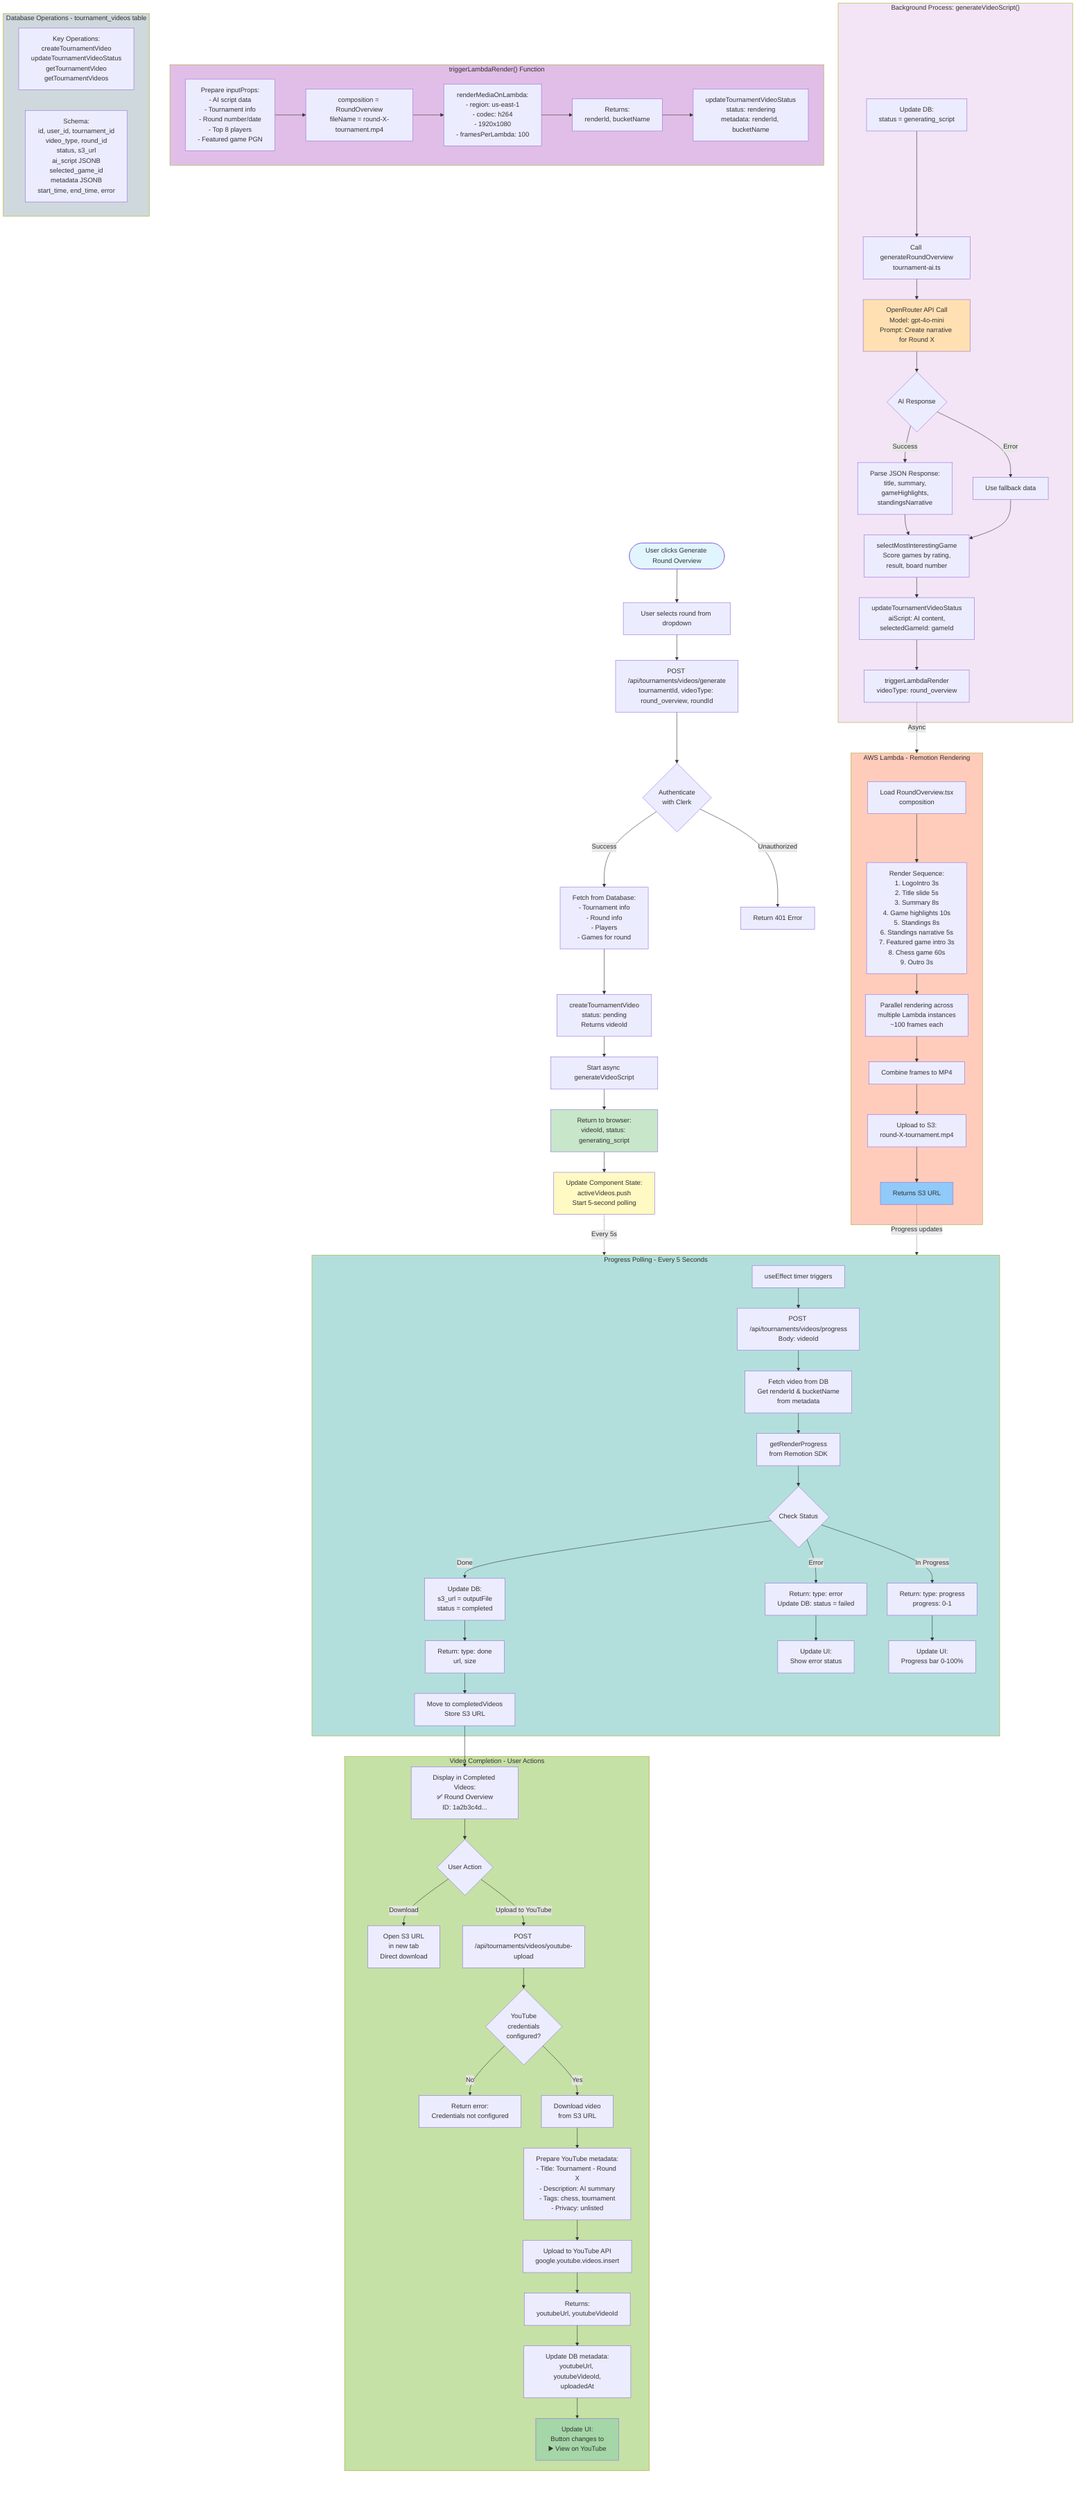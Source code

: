 graph TB
    Start([User clicks Generate Round Overview]) --> SelectRound[User selects round from dropdown]
    SelectRound --> PostGenerate[POST /api/tournaments/videos/generate<br/>tournamentId, videoType: round_overview, roundId]

    PostGenerate --> Auth{Authenticate<br/>with Clerk}
    Auth -->|Unauthorized| Error401[Return 401 Error]
    Auth -->|Success| FetchData[Fetch from Database:<br/>- Tournament info<br/>- Round info<br/>- Players<br/>- Games for round]

    FetchData --> CreateRecord[createTournamentVideo<br/>status: pending<br/>Returns videoId]
    CreateRecord --> StartAsync[Start async generateVideoScript]
    StartAsync --> ReturnImmediate[Return to browser:<br/>videoId, status: generating_script]

    ReturnImmediate --> UpdateUI[Update Component State:<br/>activeVideos.push<br/>Start 5-second polling]

    subgraph Background["Background Process: generateVideoScript()"]
        UpdateStatus1[Update DB:<br/>status = generating_script]
        UpdateStatus1 --> CallAI[Call generateRoundOverview<br/>tournament-ai.ts]

        CallAI --> OpenRouter[OpenRouter API Call<br/>Model: gpt-4o-mini<br/>Prompt: Create narrative for Round X]
        OpenRouter --> AIResponse{AI Response}
        AIResponse -->|Success| ParseJSON[Parse JSON Response:<br/>title, summary,<br/>gameHighlights,<br/>standingsNarrative]
        AIResponse -->|Error| Fallback[Use fallback data]

        ParseJSON --> SelectGame[selectMostInterestingGame<br/>Score games by rating,<br/>result, board number]
        Fallback --> SelectGame

        SelectGame --> SaveScript[updateTournamentVideoStatus<br/>aiScript: AI content,<br/>selectedGameId: gameId]

        SaveScript --> TriggerLambda[triggerLambdaRender<br/>videoType: round_overview]
    end

    subgraph Lambda["triggerLambdaRender() Function"]
        PrepareProps[Prepare inputProps:<br/>- AI script data<br/>- Tournament info<br/>- Round number/date<br/>- Top 8 players<br/>- Featured game PGN]

        PrepareProps --> SetComp[composition = RoundOverview<br/>fileName = round-X-tournament.mp4]

        SetComp --> CallRemotionLambda[renderMediaOnLambda:<br/>- region: us-east-1<br/>- codec: h264<br/>- 1920x1080<br/>- framesPerLambda: 100]

        CallRemotionLambda --> LambdaResponse[Returns:<br/>renderId, bucketName]

        LambdaResponse --> UpdateMetadata[updateTournamentVideoStatus<br/>status: rendering<br/>metadata: renderId, bucketName]
    end

    subgraph AWSLambda["AWS Lambda - Remotion Rendering"]
        LoadComp[Load RoundOverview.tsx<br/>composition]
        LoadComp --> RenderSequence[Render Sequence:<br/>1. LogoIntro 3s<br/>2. Title slide 5s<br/>3. Summary 8s<br/>4. Game highlights 10s<br/>5. Standings 8s<br/>6. Standings narrative 5s<br/>7. Featured game intro 3s<br/>8. Chess game 60s<br/>9. Outro 3s]

        RenderSequence --> ParallelRender[Parallel rendering across<br/>multiple Lambda instances<br/>~100 frames each]

        ParallelRender --> CombineFrames[Combine frames to MP4]
        CombineFrames --> UploadS3[Upload to S3:<br/>round-X-tournament.mp4]
        UploadS3 --> S3URL[Returns S3 URL]
    end

    subgraph Polling["Progress Polling - Every 5 Seconds"]
        PollStart[useEffect timer triggers]
        PollStart --> PostProgress[POST /api/tournaments/videos/progress<br/>Body: videoId]

        PostProgress --> FetchVideo[Fetch video from DB<br/>Get renderId & bucketName<br/>from metadata]

        FetchVideo --> GetProgress[getRenderProgress<br/>from Remotion SDK]

        GetProgress --> CheckStatus{Check Status}

        CheckStatus -->|Error| ReturnError[Return: type: error<br/>Update DB: status = failed]
        CheckStatus -->|In Progress| ReturnProgress[Return: type: progress<br/>progress: 0-1]
        CheckStatus -->|Done| SaveS3[Update DB:<br/>s3_url = outputFile<br/>status = completed]

        SaveS3 --> ReturnDone[Return: type: done<br/>url, size]

        ReturnError --> UpdateUIError[Update UI:<br/>Show error status]
        ReturnProgress --> UpdateUIProgress[Update UI:<br/>Progress bar 0-100%]
        ReturnDone --> MoveCompleted[Move to completedVideos<br/>Store S3 URL]
    end

    subgraph Completed["Video Completion - User Actions"]
        ShowCompleted[Display in Completed Videos:<br/>✅ Round Overview<br/>ID: 1a2b3c4d...]

        ShowCompleted --> Actions{User Action}

        Actions -->|Download| OpenS3[Open S3 URL<br/>in new tab<br/>Direct download]

        Actions -->|Upload to YouTube| YouTubeAPI[POST /api/tournaments/videos/youtube-upload]

        YouTubeAPI --> CheckCreds{YouTube<br/>credentials<br/>configured?}
        CheckCreds -->|No| CredsError[Return error:<br/>Credentials not configured]
        CheckCreds -->|Yes| DownloadS3[Download video<br/>from S3 URL]

        DownloadS3 --> PrepareMetadata[Prepare YouTube metadata:<br/>- Title: Tournament - Round X<br/>- Description: AI summary<br/>- Tags: chess, tournament<br/>- Privacy: unlisted]

        PrepareMetadata --> UploadYT[Upload to YouTube API<br/>google.youtube.videos.insert]

        UploadYT --> YTResponse[Returns:<br/>youtubeUrl, youtubeVideoId]

        YTResponse --> SaveYTURL[Update DB metadata:<br/>youtubeUrl, youtubeVideoId,<br/>uploadedAt]

        SaveYTURL --> UpdateButton[Update UI:<br/>Button changes to<br/>▶️ View on YouTube]
    end

    subgraph Database["Database Operations - tournament_videos table"]
        DBOps[Key Operations:<br/>createTournamentVideo<br/>updateTournamentVideoStatus<br/>getTournamentVideo<br/>getTournamentVideos]

        DBSchema[Schema:<br/>id, user_id, tournament_id<br/>video_type, round_id<br/>status, s3_url<br/>ai_script JSONB<br/>selected_game_id<br/>metadata JSONB<br/>start_time, end_time, error]
    end

    UpdateUI -.->|Every 5s| Polling
    TriggerLambda -.->|Async| AWSLambda
    S3URL -.->|Progress updates| Polling
    MoveCompleted --> ShowCompleted

    style Start fill:#e1f5ff
    style ReturnImmediate fill:#c8e6c9
    style UpdateUI fill:#fff9c4
    style Background fill:#f3e5f5
    style Lambda fill:#e1bee7
    style AWSLambda fill:#ffccbc
    style Polling fill:#b2dfdb
    style Completed fill:#c5e1a5
    style Database fill:#cfd8dc
    style OpenRouter fill:#ffe0b2
    style S3URL fill:#90caf9
    style UpdateButton fill:#a5d6a7